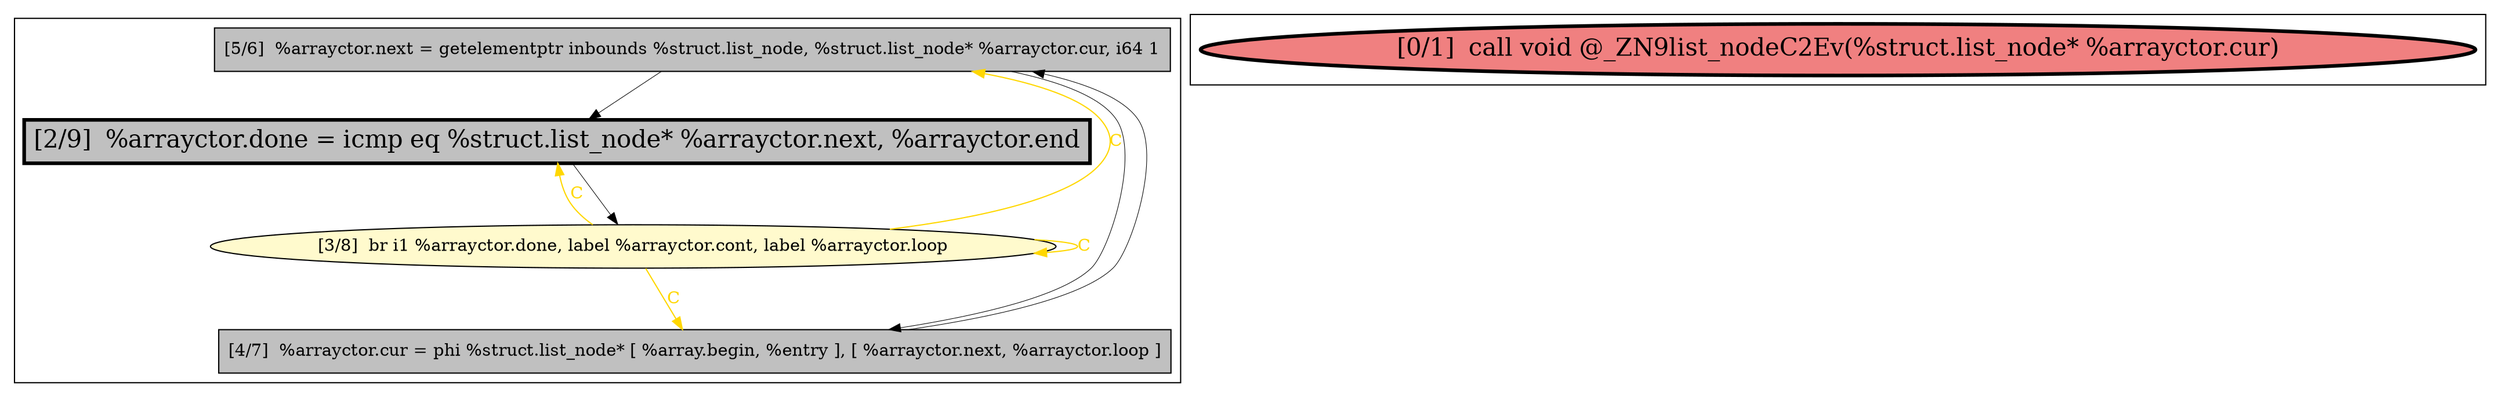 
digraph G {





subgraph cluster1 {


node779 [fillcolor=grey,label="[5/6]  %arrayctor.next = getelementptr inbounds %struct.list_node, %struct.list_node* %arrayctor.cur, i64 1",shape=rectangle,style=filled ]
node778 [penwidth=3.0,fontsize=20,fillcolor=grey,label="[2/9]  %arrayctor.done = icmp eq %struct.list_node* %arrayctor.next, %arrayctor.end",shape=rectangle,style=filled ]
node776 [fillcolor=lemonchiffon,label="[3/8]  br i1 %arrayctor.done, label %arrayctor.cont, label %arrayctor.loop",shape=ellipse,style=filled ]
node777 [fillcolor=grey,label="[4/7]  %arrayctor.cur = phi %struct.list_node* [ %array.begin, %entry ], [ %arrayctor.next, %arrayctor.loop ]",shape=rectangle,style=filled ]

node777->node779 [style=solid,color=black,label="",penwidth=0.5,fontcolor=black ]
node779->node777 [style=solid,color=black,label="",penwidth=0.5,fontcolor=black ]
node776->node776 [style=solid,color=gold,label="C",penwidth=1.0,fontcolor=gold ]
node778->node776 [style=solid,color=black,label="",penwidth=0.5,fontcolor=black ]
node776->node777 [style=solid,color=gold,label="C",penwidth=1.0,fontcolor=gold ]
node776->node778 [style=solid,color=gold,label="C",penwidth=1.0,fontcolor=gold ]
node776->node779 [style=solid,color=gold,label="C",penwidth=1.0,fontcolor=gold ]
node779->node778 [style=solid,color=black,label="",penwidth=0.5,fontcolor=black ]


}

subgraph cluster0 {


node775 [penwidth=3.0,fontsize=20,fillcolor=lightcoral,label="[0/1]  call void @_ZN9list_nodeC2Ev(%struct.list_node* %arrayctor.cur)",shape=ellipse,style=filled ]



}

}
